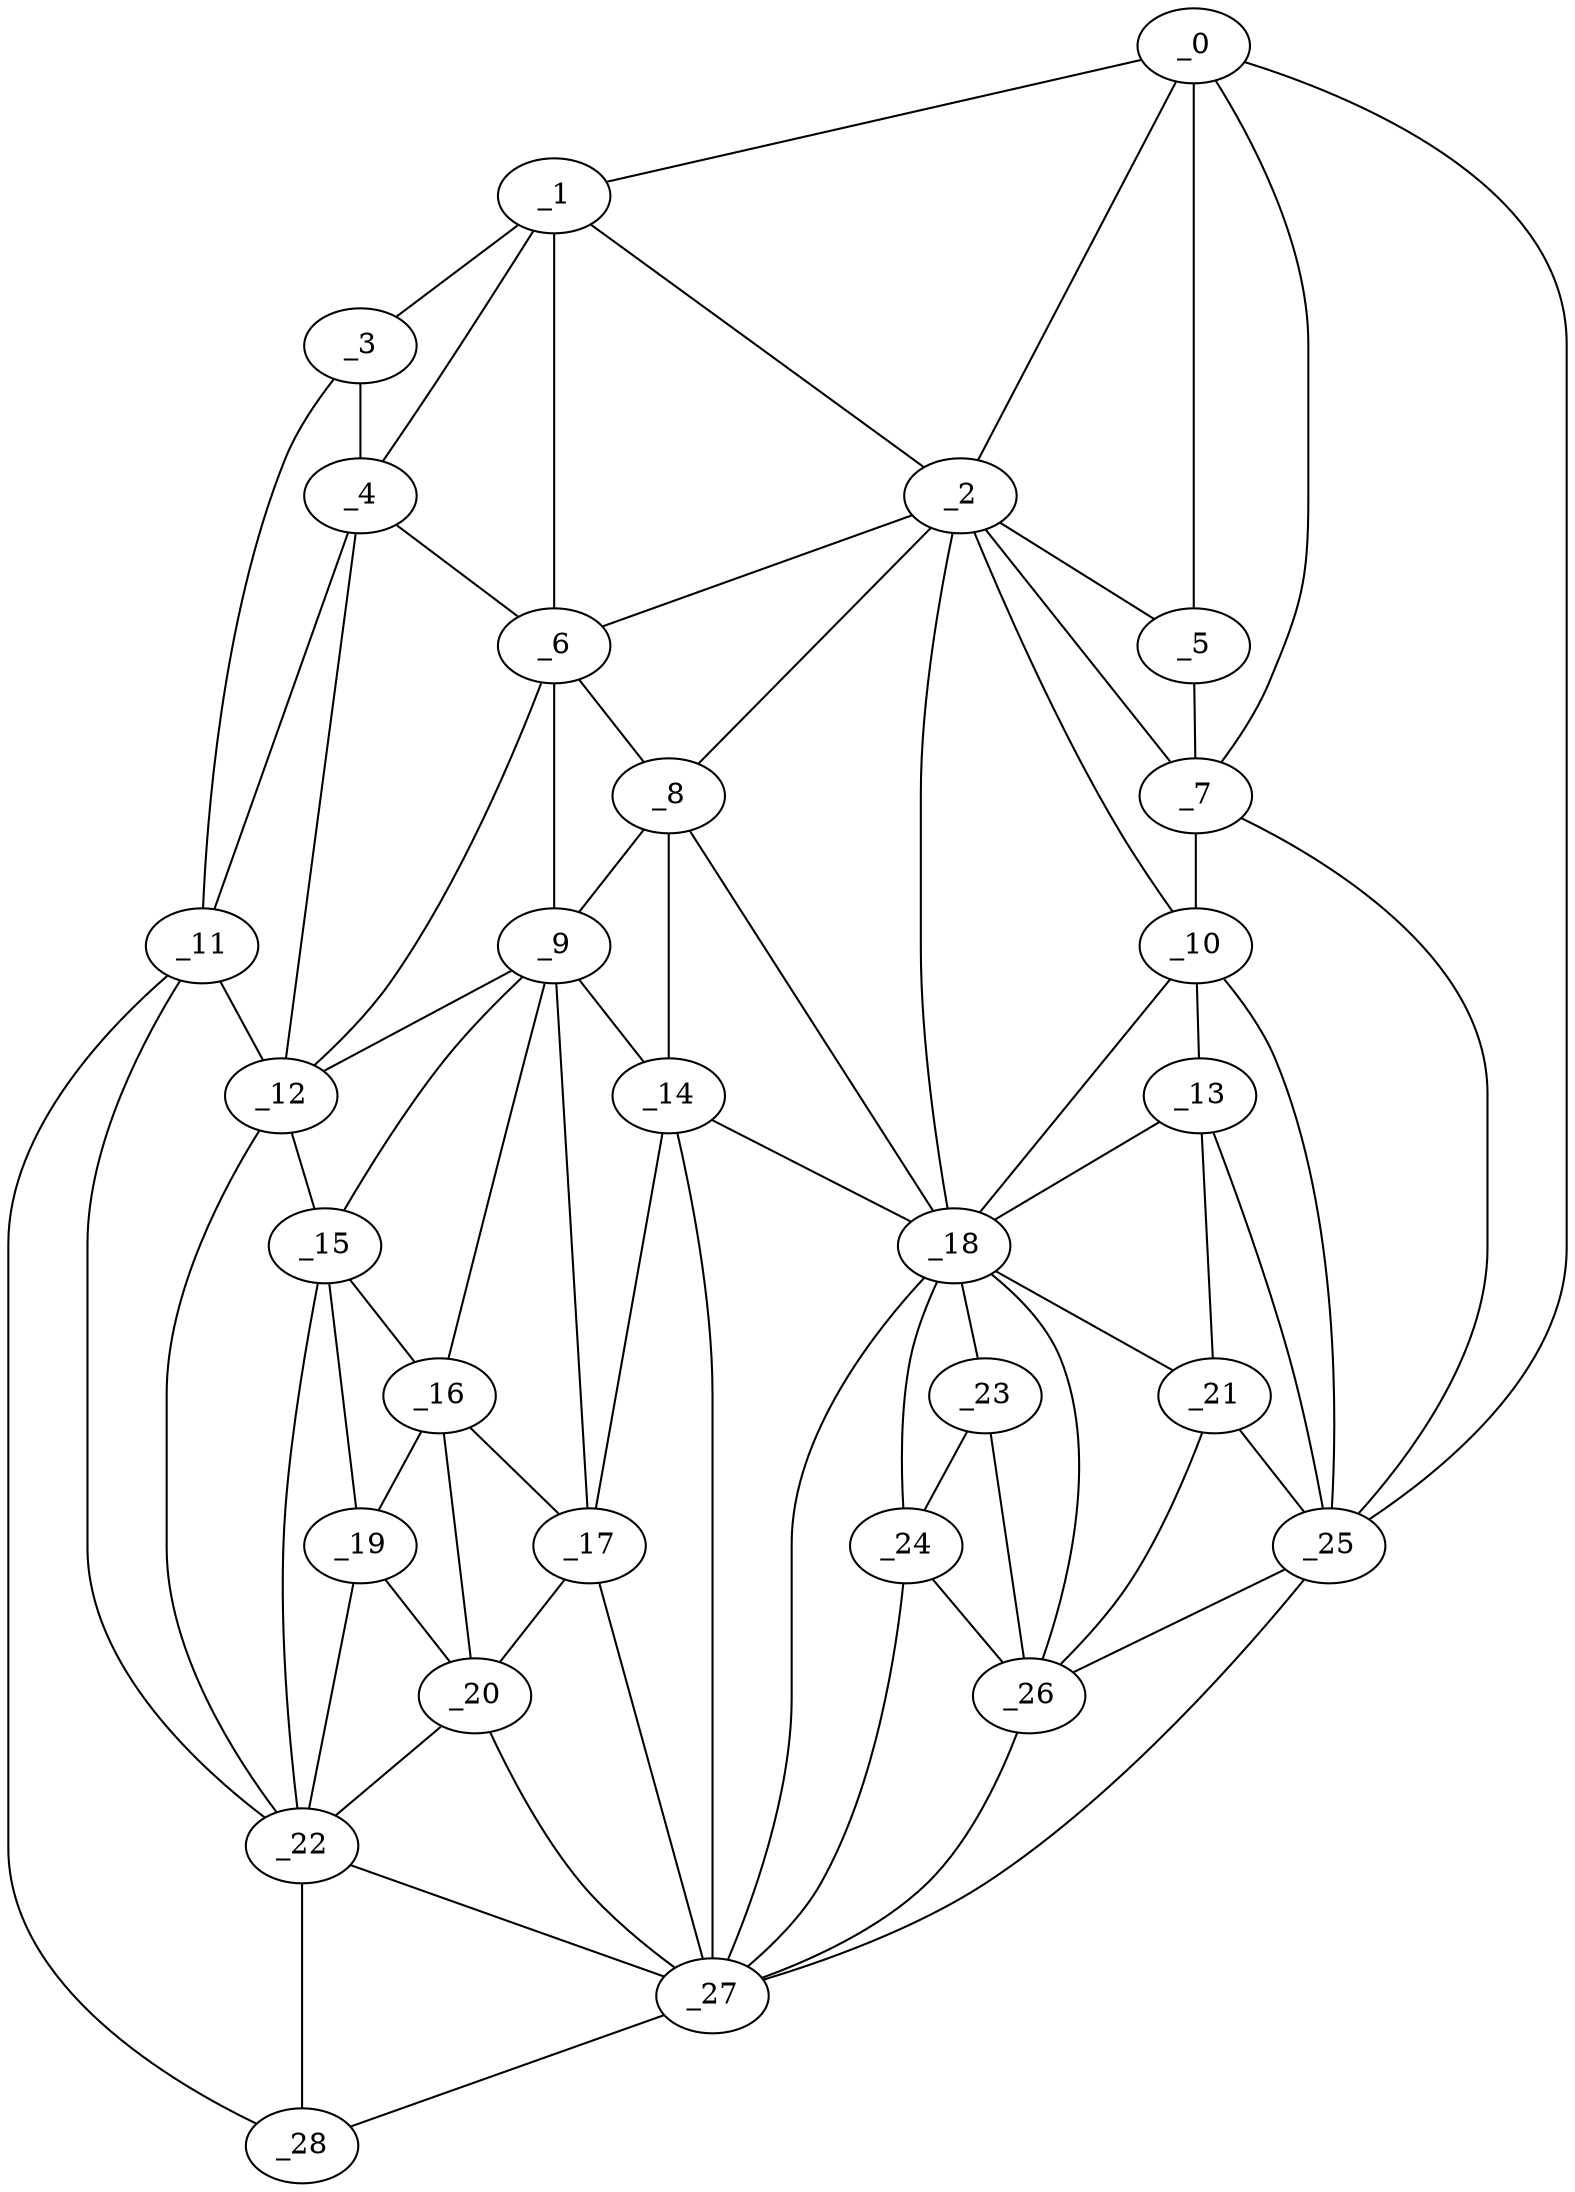 graph "obj17__10.gxl" {
	_0	 [x=37,
		y=4];
	_1	 [x=41,
		y=121];
	_0 -- _1	 [valence=1];
	_2	 [x=49,
		y=29];
	_0 -- _2	 [valence=1];
	_5	 [x=53,
		y=6];
	_0 -- _5	 [valence=1];
	_7	 [x=59,
		y=5];
	_0 -- _7	 [valence=2];
	_25	 [x=95,
		y=3];
	_0 -- _25	 [valence=1];
	_1 -- _2	 [valence=2];
	_3	 [x=50,
		y=123];
	_1 -- _3	 [valence=1];
	_4	 [x=52,
		y=106];
	_1 -- _4	 [valence=2];
	_6	 [x=54,
		y=84];
	_1 -- _6	 [valence=2];
	_2 -- _5	 [valence=2];
	_2 -- _6	 [valence=2];
	_2 -- _7	 [valence=1];
	_8	 [x=62,
		y=44];
	_2 -- _8	 [valence=2];
	_10	 [x=64,
		y=5];
	_2 -- _10	 [valence=2];
	_18	 [x=80,
		y=29];
	_2 -- _18	 [valence=2];
	_3 -- _4	 [valence=2];
	_11	 [x=68,
		y=123];
	_3 -- _11	 [valence=1];
	_4 -- _6	 [valence=1];
	_4 -- _11	 [valence=2];
	_12	 [x=69,
		y=100];
	_4 -- _12	 [valence=2];
	_5 -- _7	 [valence=2];
	_6 -- _8	 [valence=2];
	_9	 [x=62,
		y=84];
	_6 -- _9	 [valence=1];
	_6 -- _12	 [valence=2];
	_7 -- _10	 [valence=1];
	_7 -- _25	 [valence=1];
	_8 -- _9	 [valence=2];
	_14	 [x=71,
		y=48];
	_8 -- _14	 [valence=2];
	_8 -- _18	 [valence=1];
	_9 -- _12	 [valence=2];
	_9 -- _14	 [valence=2];
	_15	 [x=72,
		y=98];
	_9 -- _15	 [valence=2];
	_16	 [x=75,
		y=87];
	_9 -- _16	 [valence=2];
	_17	 [x=78,
		y=72];
	_9 -- _17	 [valence=2];
	_13	 [x=70,
		y=5];
	_10 -- _13	 [valence=1];
	_10 -- _18	 [valence=1];
	_10 -- _25	 [valence=2];
	_11 -- _12	 [valence=1];
	_22	 [x=87,
		y=106];
	_11 -- _22	 [valence=1];
	_28	 [x=96,
		y=122];
	_11 -- _28	 [valence=1];
	_12 -- _15	 [valence=1];
	_12 -- _22	 [valence=2];
	_13 -- _18	 [valence=2];
	_21	 [x=84,
		y=5];
	_13 -- _21	 [valence=1];
	_13 -- _25	 [valence=2];
	_14 -- _17	 [valence=1];
	_14 -- _18	 [valence=2];
	_27	 [x=96,
		y=48];
	_14 -- _27	 [valence=2];
	_15 -- _16	 [valence=2];
	_19	 [x=80,
		y=95];
	_15 -- _19	 [valence=2];
	_15 -- _22	 [valence=2];
	_16 -- _17	 [valence=1];
	_16 -- _19	 [valence=2];
	_20	 [x=83,
		y=81];
	_16 -- _20	 [valence=2];
	_17 -- _20	 [valence=2];
	_17 -- _27	 [valence=1];
	_18 -- _21	 [valence=2];
	_23	 [x=93,
		y=25];
	_18 -- _23	 [valence=1];
	_24	 [x=94,
		y=33];
	_18 -- _24	 [valence=2];
	_26	 [x=95,
		y=21];
	_18 -- _26	 [valence=2];
	_18 -- _27	 [valence=1];
	_19 -- _20	 [valence=2];
	_19 -- _22	 [valence=2];
	_20 -- _22	 [valence=2];
	_20 -- _27	 [valence=1];
	_21 -- _25	 [valence=2];
	_21 -- _26	 [valence=1];
	_22 -- _27	 [valence=2];
	_22 -- _28	 [valence=2];
	_23 -- _24	 [valence=2];
	_23 -- _26	 [valence=2];
	_24 -- _26	 [valence=2];
	_24 -- _27	 [valence=2];
	_25 -- _26	 [valence=1];
	_25 -- _27	 [valence=1];
	_26 -- _27	 [valence=2];
	_27 -- _28	 [valence=1];
}
